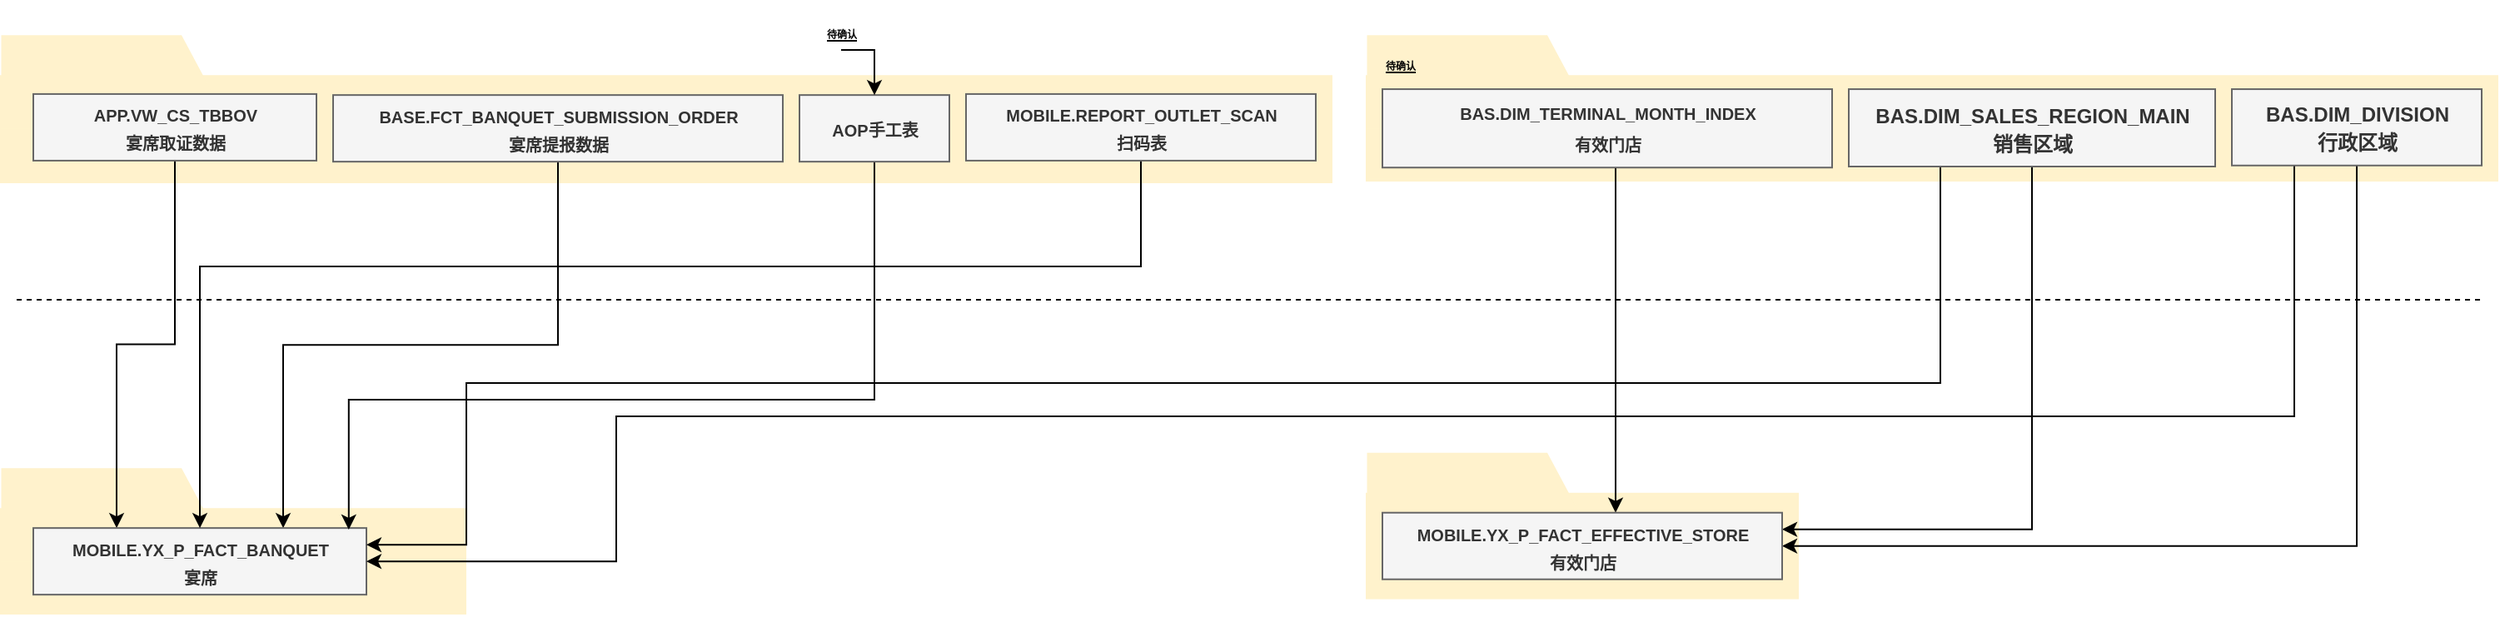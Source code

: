 <mxfile version="20.1.2" type="github">
  <diagram id="CyCotAOFs8CiSxoiARDL" name="第 1 页">
    <mxGraphModel dx="1022" dy="436" grid="1" gridSize="10" guides="1" tooltips="1" connect="1" arrows="1" fold="1" page="1" pageScale="1" pageWidth="827" pageHeight="1169" math="0" shadow="0">
      <root>
        <mxCell id="0" />
        <mxCell id="1" parent="0" />
        <mxCell id="hh0cbMtGUYLOpiCmS87g-9" value="" style="shape=ext;double=1;rounded=0;whiteSpace=wrap;html=1;shadow=0;sketch=0;fillColor=#fff2cc;strokeColor=none;" vertex="1" parent="1">
          <mxGeometry x="30" y="325.12" width="280" height="63.91" as="geometry" />
        </mxCell>
        <mxCell id="hh0cbMtGUYLOpiCmS87g-10" value="" style="shape=manualInput;whiteSpace=wrap;html=1;rounded=0;shadow=0;sketch=0;rotation=90;fillColor=#fff2cc;strokeColor=none;" vertex="1" parent="1">
          <mxGeometry x="71.88" y="260" width="56" height="138.25" as="geometry" />
        </mxCell>
        <mxCell id="hh0cbMtGUYLOpiCmS87g-22" value="" style="shape=ext;double=1;rounded=0;whiteSpace=wrap;html=1;shadow=0;sketch=0;fillColor=#fff2cc;strokeColor=none;" vertex="1" parent="1">
          <mxGeometry x="850" y="315.9" width="260" height="63.91" as="geometry" />
        </mxCell>
        <mxCell id="hh0cbMtGUYLOpiCmS87g-23" value="" style="shape=manualInput;whiteSpace=wrap;html=1;rounded=0;shadow=0;sketch=0;rotation=90;fillColor=#fff2cc;strokeColor=none;" vertex="1" parent="1">
          <mxGeometry x="891.88" y="250.78" width="56" height="138.25" as="geometry" />
        </mxCell>
        <mxCell id="hh0cbMtGUYLOpiCmS87g-1" value="" style="shape=ext;double=1;rounded=0;whiteSpace=wrap;html=1;shadow=0;sketch=0;fillColor=#fff2cc;strokeColor=none;" vertex="1" parent="1">
          <mxGeometry x="30" y="65.12" width="800" height="64.88" as="geometry" />
        </mxCell>
        <mxCell id="hh0cbMtGUYLOpiCmS87g-4" value="" style="shape=manualInput;whiteSpace=wrap;html=1;rounded=0;shadow=0;sketch=0;rotation=90;fillColor=#fff2cc;strokeColor=none;" vertex="1" parent="1">
          <mxGeometry x="71.88" width="56" height="138.25" as="geometry" />
        </mxCell>
        <mxCell id="hh0cbMtGUYLOpiCmS87g-42" style="edgeStyle=orthogonalEdgeStyle;rounded=0;orthogonalLoop=1;jettySize=auto;html=1;exitX=0.5;exitY=1;exitDx=0;exitDy=0;entryX=0.25;entryY=0;entryDx=0;entryDy=0;fontSize=6;" edge="1" parent="1" source="hh0cbMtGUYLOpiCmS87g-5" target="hh0cbMtGUYLOpiCmS87g-11">
          <mxGeometry relative="1" as="geometry" />
        </mxCell>
        <mxCell id="hh0cbMtGUYLOpiCmS87g-5" value="&lt;font style=&quot;font-size: 10px;&quot;&gt;APP.VW_CS_TBBOV&lt;br&gt;宴席取证数据&lt;/font&gt;" style="text;strokeColor=#666666;fillColor=#f5f5f5;html=1;fontSize=14;fontStyle=1;verticalAlign=middle;align=center;rounded=0;shadow=0;sketch=0;arcSize=12;strokeWidth=1;fontColor=#333333;" vertex="1" parent="1">
          <mxGeometry x="50" y="76.46" width="170" height="40" as="geometry" />
        </mxCell>
        <mxCell id="hh0cbMtGUYLOpiCmS87g-33" style="edgeStyle=orthogonalEdgeStyle;rounded=0;orthogonalLoop=1;jettySize=auto;html=1;exitX=0.5;exitY=1;exitDx=0;exitDy=0;entryX=0.75;entryY=0;entryDx=0;entryDy=0;fontSize=6;" edge="1" parent="1" source="hh0cbMtGUYLOpiCmS87g-8" target="hh0cbMtGUYLOpiCmS87g-11">
          <mxGeometry relative="1" as="geometry" />
        </mxCell>
        <mxCell id="hh0cbMtGUYLOpiCmS87g-8" value="&lt;font style=&quot;font-size: 10px;&quot;&gt;BASE.FCT_BANQUET_SUBMISSION_ORDER&lt;br&gt;宴席提报数据&lt;/font&gt;" style="text;strokeColor=#666666;fillColor=#f5f5f5;html=1;fontSize=14;fontStyle=1;verticalAlign=middle;align=center;rounded=0;shadow=0;sketch=0;arcSize=12;strokeWidth=1;fontColor=#333333;" vertex="1" parent="1">
          <mxGeometry x="230" y="77.08" width="270" height="40" as="geometry" />
        </mxCell>
        <mxCell id="hh0cbMtGUYLOpiCmS87g-11" value="&lt;font style=&quot;font-size: 10px;&quot;&gt;MOBILE.YX_P_FACT_BANQUET&lt;br&gt;宴席&lt;/font&gt;" style="text;strokeColor=#666666;fillColor=#f5f5f5;html=1;fontSize=14;fontStyle=1;verticalAlign=middle;align=center;rounded=0;shadow=0;sketch=0;arcSize=12;strokeWidth=1;fontColor=#333333;" vertex="1" parent="1">
          <mxGeometry x="50" y="337.08" width="200" height="40" as="geometry" />
        </mxCell>
        <mxCell id="hh0cbMtGUYLOpiCmS87g-15" value="" style="shape=ext;double=1;rounded=0;whiteSpace=wrap;html=1;shadow=0;sketch=0;fillColor=#fff2cc;strokeColor=none;" vertex="1" parent="1">
          <mxGeometry x="850" y="65.12" width="680" height="63.91" as="geometry" />
        </mxCell>
        <mxCell id="hh0cbMtGUYLOpiCmS87g-16" value="" style="shape=manualInput;whiteSpace=wrap;html=1;rounded=0;shadow=0;sketch=0;rotation=90;fillColor=#fff2cc;strokeColor=none;" vertex="1" parent="1">
          <mxGeometry x="891.88" width="56" height="138.25" as="geometry" />
        </mxCell>
        <mxCell id="hh0cbMtGUYLOpiCmS87g-26" style="edgeStyle=orthogonalEdgeStyle;rounded=0;orthogonalLoop=1;jettySize=auto;html=1;fontSize=12;" edge="1" parent="1" source="hh0cbMtGUYLOpiCmS87g-17" target="hh0cbMtGUYLOpiCmS87g-24">
          <mxGeometry relative="1" as="geometry">
            <Array as="points">
              <mxPoint x="1000" y="280" />
              <mxPoint x="1000" y="280" />
            </Array>
          </mxGeometry>
        </mxCell>
        <mxCell id="hh0cbMtGUYLOpiCmS87g-17" value="&lt;font style=&quot;font-size: 10px;&quot;&gt;&lt;br&gt;&lt;table width=&quot;69&quot; cellspacing=&quot;0&quot; cellpadding=&quot;0&quot; border=&quot;0&quot;&gt;&lt;tbody&gt;&lt;tr style=&quot;height:14.0pt&quot; height=&quot;19&quot;&gt;  &lt;td style=&quot;height:14.0pt;width:52pt&quot; width=&quot;69&quot; height=&quot;19&quot;&gt;BAS.DIM_TERMINAL_MONTH_INDEX&lt;/td&gt;&lt;/tr&gt;&lt;/tbody&gt;&lt;/table&gt;有效门店&lt;br&gt;&lt;br&gt;&lt;/font&gt;" style="text;strokeColor=#666666;fillColor=#f5f5f5;html=1;fontSize=14;fontStyle=1;verticalAlign=middle;align=center;rounded=0;shadow=0;sketch=0;arcSize=12;strokeWidth=1;fontColor=#333333;" vertex="1" parent="1">
          <mxGeometry x="860" y="73.54" width="270" height="47.08" as="geometry" />
        </mxCell>
        <mxCell id="hh0cbMtGUYLOpiCmS87g-46" style="edgeStyle=orthogonalEdgeStyle;rounded=0;orthogonalLoop=1;jettySize=auto;html=1;exitX=0.25;exitY=1;exitDx=0;exitDy=0;entryX=1;entryY=0.25;entryDx=0;entryDy=0;fontSize=6;" edge="1" parent="1" source="hh0cbMtGUYLOpiCmS87g-18" target="hh0cbMtGUYLOpiCmS87g-11">
          <mxGeometry relative="1" as="geometry">
            <Array as="points">
              <mxPoint x="1195" y="250" />
              <mxPoint x="310" y="250" />
              <mxPoint x="310" y="347" />
            </Array>
          </mxGeometry>
        </mxCell>
        <mxCell id="hh0cbMtGUYLOpiCmS87g-50" style="edgeStyle=orthogonalEdgeStyle;rounded=0;orthogonalLoop=1;jettySize=auto;html=1;exitX=0.5;exitY=1;exitDx=0;exitDy=0;entryX=1;entryY=0.25;entryDx=0;entryDy=0;fontSize=6;" edge="1" parent="1" source="hh0cbMtGUYLOpiCmS87g-18" target="hh0cbMtGUYLOpiCmS87g-24">
          <mxGeometry relative="1" as="geometry" />
        </mxCell>
        <mxCell id="hh0cbMtGUYLOpiCmS87g-18" value="&lt;font style=&quot;&quot;&gt;&lt;font style=&quot;font-size: 12px;&quot;&gt;BAS.DIM_SALES_REGION_MAIN&lt;br&gt;销售区域&lt;/font&gt;&lt;br&gt;&lt;/font&gt;" style="text;strokeColor=#666666;fillColor=#f5f5f5;html=1;fontSize=14;fontStyle=1;verticalAlign=middle;align=center;rounded=0;shadow=0;sketch=0;arcSize=12;strokeWidth=1;fontColor=#333333;" vertex="1" parent="1">
          <mxGeometry x="1140" y="73.54" width="220" height="46.46" as="geometry" />
        </mxCell>
        <mxCell id="hh0cbMtGUYLOpiCmS87g-28" style="edgeStyle=orthogonalEdgeStyle;rounded=0;orthogonalLoop=1;jettySize=auto;html=1;exitX=0.5;exitY=1;exitDx=0;exitDy=0;entryX=1;entryY=0.5;entryDx=0;entryDy=0;fontSize=12;" edge="1" parent="1" source="hh0cbMtGUYLOpiCmS87g-21" target="hh0cbMtGUYLOpiCmS87g-24">
          <mxGeometry relative="1" as="geometry">
            <Array as="points">
              <mxPoint x="1445" y="348" />
            </Array>
          </mxGeometry>
        </mxCell>
        <mxCell id="hh0cbMtGUYLOpiCmS87g-49" style="edgeStyle=orthogonalEdgeStyle;rounded=0;orthogonalLoop=1;jettySize=auto;html=1;exitX=0.25;exitY=1;exitDx=0;exitDy=0;entryX=1;entryY=0.5;entryDx=0;entryDy=0;fontSize=6;" edge="1" parent="1" source="hh0cbMtGUYLOpiCmS87g-21" target="hh0cbMtGUYLOpiCmS87g-11">
          <mxGeometry relative="1" as="geometry">
            <Array as="points">
              <mxPoint x="1408" y="270" />
              <mxPoint x="400" y="270" />
              <mxPoint x="400" y="357" />
            </Array>
          </mxGeometry>
        </mxCell>
        <mxCell id="hh0cbMtGUYLOpiCmS87g-21" value="&lt;font style=&quot;font-size: 12px;&quot;&gt;BAS.DIM_DIVISION&lt;br&gt;行政区域&lt;br&gt;&lt;/font&gt;" style="text;strokeColor=#666666;fillColor=#f5f5f5;html=1;fontSize=14;fontStyle=1;verticalAlign=middle;align=center;rounded=0;shadow=0;sketch=0;arcSize=12;strokeWidth=1;fontColor=#333333;" vertex="1" parent="1">
          <mxGeometry x="1370" y="73.54" width="150" height="45.84" as="geometry" />
        </mxCell>
        <mxCell id="hh0cbMtGUYLOpiCmS87g-24" value="&lt;font style=&quot;font-size: 10px;&quot;&gt;MOBILE.YX_P_FACT_EFFECTIVE_STORE&lt;br&gt;有效门店&lt;br&gt;&lt;/font&gt;" style="text;strokeColor=#666666;fillColor=#f5f5f5;html=1;fontSize=14;fontStyle=1;verticalAlign=middle;align=center;rounded=0;shadow=0;sketch=0;arcSize=12;strokeWidth=1;fontColor=#333333;" vertex="1" parent="1">
          <mxGeometry x="860" y="327.86" width="240" height="40" as="geometry" />
        </mxCell>
        <mxCell id="hh0cbMtGUYLOpiCmS87g-31" value="&lt;font style=&quot;font-size: 6px;&quot;&gt;&lt;u style=&quot;&quot;&gt;待确认&lt;/u&gt;&lt;/font&gt;" style="text;strokeColor=none;fillColor=none;html=1;fontSize=24;fontStyle=1;verticalAlign=middle;align=left;" vertex="1" parent="1">
          <mxGeometry x="860" y="33.54" width="100" height="40" as="geometry" />
        </mxCell>
        <mxCell id="hh0cbMtGUYLOpiCmS87g-40" style="edgeStyle=orthogonalEdgeStyle;rounded=0;orthogonalLoop=1;jettySize=auto;html=1;exitX=0.5;exitY=1;exitDx=0;exitDy=0;entryX=0.947;entryY=0.023;entryDx=0;entryDy=0;entryPerimeter=0;fontSize=6;" edge="1" parent="1" source="hh0cbMtGUYLOpiCmS87g-35" target="hh0cbMtGUYLOpiCmS87g-11">
          <mxGeometry relative="1" as="geometry">
            <Array as="points">
              <mxPoint x="555" y="260" />
              <mxPoint x="239" y="260" />
            </Array>
          </mxGeometry>
        </mxCell>
        <mxCell id="hh0cbMtGUYLOpiCmS87g-35" value="&lt;font style=&quot;font-size: 10px;&quot;&gt;AOP手工表&lt;br&gt;&lt;/font&gt;" style="text;strokeColor=#666666;fillColor=#f5f5f5;html=1;fontSize=14;fontStyle=1;verticalAlign=middle;align=center;rounded=0;shadow=0;sketch=0;arcSize=12;strokeWidth=1;fontColor=#333333;" vertex="1" parent="1">
          <mxGeometry x="510" y="77.08" width="90" height="40" as="geometry" />
        </mxCell>
        <mxCell id="hh0cbMtGUYLOpiCmS87g-39" style="edgeStyle=orthogonalEdgeStyle;rounded=0;orthogonalLoop=1;jettySize=auto;html=1;exitX=0.5;exitY=1;exitDx=0;exitDy=0;entryX=0.5;entryY=0;entryDx=0;entryDy=0;fontSize=6;" edge="1" parent="1" source="hh0cbMtGUYLOpiCmS87g-37" target="hh0cbMtGUYLOpiCmS87g-35">
          <mxGeometry relative="1" as="geometry" />
        </mxCell>
        <mxCell id="hh0cbMtGUYLOpiCmS87g-37" value="&lt;font style=&quot;font-size: 6px;&quot;&gt;&lt;u&gt;待确认&lt;/u&gt;&lt;/font&gt;" style="text;strokeColor=none;fillColor=none;html=1;fontSize=24;fontStyle=1;verticalAlign=middle;align=center;" vertex="1" parent="1">
          <mxGeometry x="490" y="20" width="90" height="30" as="geometry" />
        </mxCell>
        <mxCell id="hh0cbMtGUYLOpiCmS87g-41" value="" style="endArrow=none;dashed=1;html=1;rounded=0;fontSize=6;" edge="1" parent="1">
          <mxGeometry width="50" height="50" relative="1" as="geometry">
            <mxPoint x="40" y="200" as="sourcePoint" />
            <mxPoint x="1520" y="200" as="targetPoint" />
            <Array as="points" />
          </mxGeometry>
        </mxCell>
        <mxCell id="hh0cbMtGUYLOpiCmS87g-45" style="edgeStyle=orthogonalEdgeStyle;rounded=0;orthogonalLoop=1;jettySize=auto;html=1;exitX=0.5;exitY=1;exitDx=0;exitDy=0;entryX=0.5;entryY=0;entryDx=0;entryDy=0;fontSize=6;" edge="1" parent="1" source="hh0cbMtGUYLOpiCmS87g-44" target="hh0cbMtGUYLOpiCmS87g-11">
          <mxGeometry relative="1" as="geometry">
            <Array as="points">
              <mxPoint x="715" y="180" />
              <mxPoint x="150" y="180" />
            </Array>
          </mxGeometry>
        </mxCell>
        <mxCell id="hh0cbMtGUYLOpiCmS87g-44" value="&lt;font style=&quot;font-size: 10px;&quot;&gt;MOBILE.REPORT_OUTLET_SCAN&lt;br&gt;扫码表&lt;br&gt;&lt;/font&gt;" style="text;strokeColor=#666666;fillColor=#f5f5f5;html=1;fontSize=14;fontStyle=1;verticalAlign=middle;align=center;rounded=0;shadow=0;sketch=0;arcSize=12;strokeWidth=1;fontColor=#333333;" vertex="1" parent="1">
          <mxGeometry x="610" y="76.46" width="210" height="40" as="geometry" />
        </mxCell>
      </root>
    </mxGraphModel>
  </diagram>
</mxfile>
